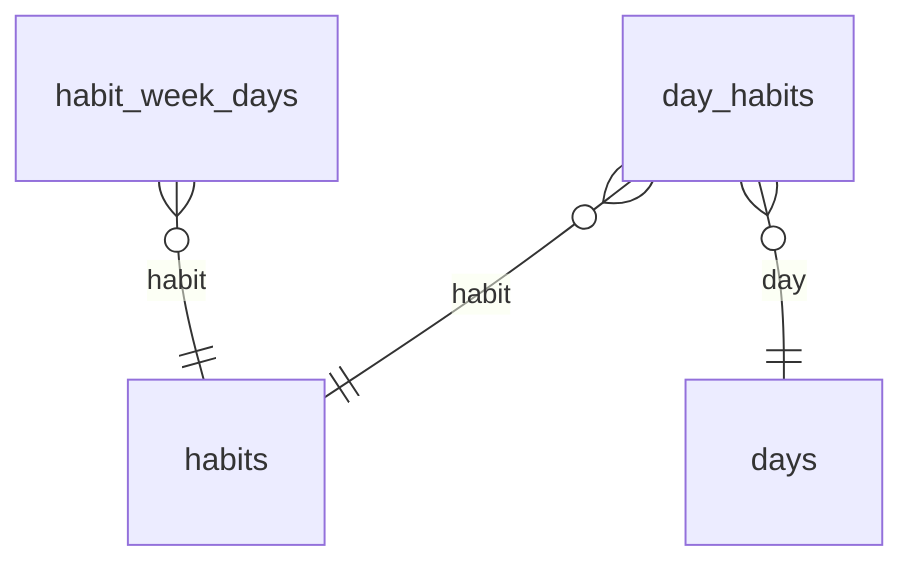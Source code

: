 erDiagram

  habits {

    }
  

  habit_week_days {

    }
  

  days {

    }
  

  day_habits {

    }
  
    habit_week_days o{--|| habits : "habit"
    day_habits o{--|| days : "day"
    day_habits o{--|| habits : "habit"